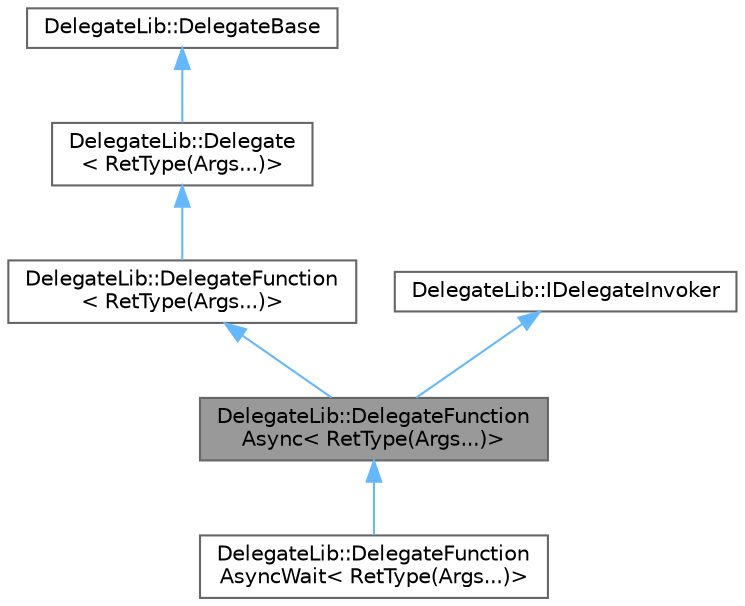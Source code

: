 digraph "DelegateLib::DelegateFunctionAsync&lt; RetType(Args...)&gt;"
{
 // LATEX_PDF_SIZE
  bgcolor="transparent";
  edge [fontname=Helvetica,fontsize=10,labelfontname=Helvetica,labelfontsize=10];
  node [fontname=Helvetica,fontsize=10,shape=box,height=0.2,width=0.4];
  Node1 [id="Node000001",label="DelegateLib::DelegateFunction\lAsync\< RetType(Args...)\>",height=0.2,width=0.4,color="gray40", fillcolor="grey60", style="filled", fontcolor="black",tooltip=" "];
  Node2 -> Node1 [id="edge6_Node000001_Node000002",dir="back",color="steelblue1",style="solid",tooltip=" "];
  Node2 [id="Node000002",label="DelegateLib::DelegateFunction\l\< RetType(Args...)\>",height=0.2,width=0.4,color="gray40", fillcolor="white", style="filled",URL="$class_delegate_lib_1_1_delegate_function_3_01_ret_type_07_args_8_8_8_08_4.html",tooltip=" "];
  Node3 -> Node2 [id="edge7_Node000002_Node000003",dir="back",color="steelblue1",style="solid",tooltip=" "];
  Node3 [id="Node000003",label="DelegateLib::Delegate\l\< RetType(Args...)\>",height=0.2,width=0.4,color="gray40", fillcolor="white", style="filled",URL="$class_delegate_lib_1_1_delegate_3_01_ret_type_07_args_8_8_8_08_4.html",tooltip="Template base class for all delegates."];
  Node4 -> Node3 [id="edge8_Node000003_Node000004",dir="back",color="steelblue1",style="solid",tooltip=" "];
  Node4 [id="Node000004",label="DelegateLib::DelegateBase",height=0.2,width=0.4,color="gray40", fillcolor="white", style="filled",URL="$class_delegate_lib_1_1_delegate_base.html",tooltip="Non-template base class for all delegates."];
  Node5 -> Node1 [id="edge9_Node000001_Node000005",dir="back",color="steelblue1",style="solid",tooltip=" "];
  Node5 [id="Node000005",label="DelegateLib::IDelegateInvoker",height=0.2,width=0.4,color="gray40", fillcolor="white", style="filled",URL="$class_delegate_lib_1_1_i_delegate_invoker.html",tooltip="Abstract base class to support asynchronous delegate function invoke on destination thread of control..."];
  Node1 -> Node6 [id="edge10_Node000001_Node000006",dir="back",color="steelblue1",style="solid",tooltip=" "];
  Node6 [id="Node000006",label="DelegateLib::DelegateFunction\lAsyncWait\< RetType(Args...)\>",height=0.2,width=0.4,color="gray40", fillcolor="white", style="filled",URL="$class_delegate_lib_1_1_delegate_function_async_wait_3_01_ret_type_07_args_8_8_8_08_4.html",tooltip=" "];
}
